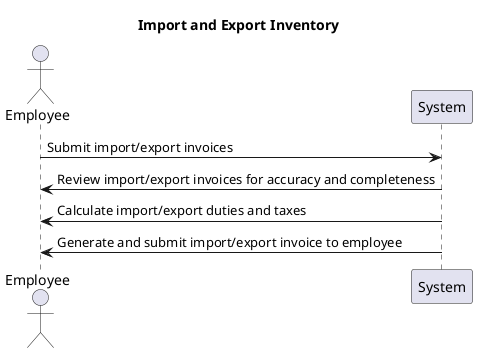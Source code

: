 @startuml
Title Import and Export Inventory
Actor Employee
participant System

Employee->System: Submit import/export invoices
System->Employee: Review import/export invoices for accuracy and completeness
System->Employee: Calculate import/export duties and taxes
System->Employee: Generate and submit import/export invoice to employee

@enduml